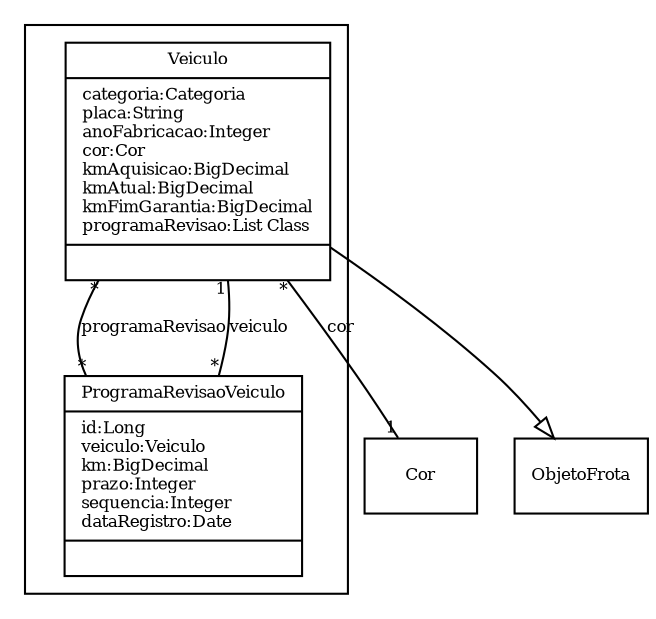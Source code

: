 digraph G{
fontname = "Times-Roman"
fontsize = 8

node [
        fontname = "Times-Roman"
        fontsize = 8
        shape = "record"
]

edge [
        fontname = "Times-Roman"
        fontsize = 8
]

subgraph clusterVEICULOS
{
Veiculo [label = "{Veiculo|categoria:Categoria\lplaca:String\lanoFabricacao:Integer\lcor:Cor\lkmAquisicao:BigDecimal\lkmAtual:BigDecimal\lkmFimGarantia:BigDecimal\lprogramaRevisao:List Class\l|\l}"]
ProgramaRevisaoVeiculo [label = "{ProgramaRevisaoVeiculo|id:Long\lveiculo:Veiculo\lkm:BigDecimal\lprazo:Integer\lsequencia:Integer\ldataRegistro:Date\l|\l}"]
}
edge [arrowhead = "none" headlabel = "1" taillabel = "*"] Veiculo -> Cor [label = "cor"]
edge [arrowhead = "none" headlabel = "*" taillabel = "*"] Veiculo -> ProgramaRevisaoVeiculo [label = "programaRevisao"]
edge [ arrowhead = "empty" headlabel = "" taillabel = ""] Veiculo -> ObjetoFrota
edge [arrowhead = "none" headlabel = "1" taillabel = "*"] ProgramaRevisaoVeiculo -> Veiculo [label = "veiculo"]
}
